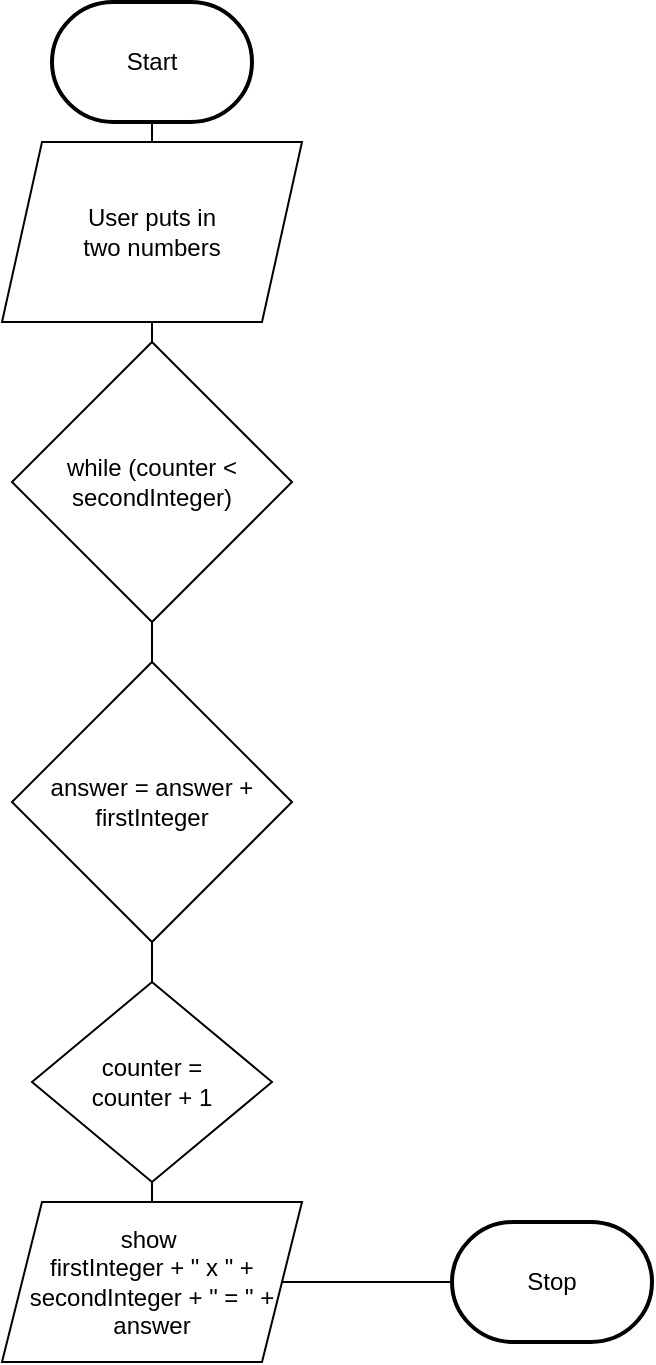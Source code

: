 <mxfile>
    <diagram id="HIP3nbAZw_EuaXWnEj3U" name="Page-1">
        <mxGraphModel dx="1086" dy="743" grid="1" gridSize="10" guides="1" tooltips="1" connect="1" arrows="1" fold="1" page="1" pageScale="1" pageWidth="850" pageHeight="1100" math="0" shadow="0">
            <root>
                <mxCell id="0"/>
                <mxCell id="1" parent="0"/>
                <mxCell id="2" value="Start" style="strokeWidth=2;html=1;shape=mxgraph.flowchart.terminator;whiteSpace=wrap;" parent="1" vertex="1">
                    <mxGeometry x="160" y="10" width="100" height="60" as="geometry"/>
                </mxCell>
                <mxCell id="3" value="Stop" style="strokeWidth=2;html=1;shape=mxgraph.flowchart.terminator;whiteSpace=wrap;" parent="1" vertex="1">
                    <mxGeometry x="360" y="620" width="100" height="60" as="geometry"/>
                </mxCell>
                <mxCell id="6" value="" style="edgeStyle=orthogonalEdgeStyle;html=1;rounded=0;endArrow=none;startArrow=none;" parent="1" source="21" target="3" edge="1">
                    <mxGeometry relative="1" as="geometry">
                        <mxPoint x="210" y="100" as="sourcePoint"/>
                        <mxPoint x="210" y="130" as="targetPoint"/>
                    </mxGeometry>
                </mxCell>
                <mxCell id="20" value="" style="edgeStyle=orthogonalEdgeStyle;html=1;rounded=0;endArrow=none;" parent="1" source="2" target="19" edge="1">
                    <mxGeometry relative="1" as="geometry">
                        <mxPoint x="210" y="100" as="sourcePoint"/>
                        <mxPoint x="210" y="270" as="targetPoint"/>
                    </mxGeometry>
                </mxCell>
                <mxCell id="19" value="User puts in &lt;br&gt;two numbers" style="shape=parallelogram;perimeter=parallelogramPerimeter;whiteSpace=wrap;html=1;fixedSize=1;" parent="1" vertex="1">
                    <mxGeometry x="135" y="80" width="150" height="90" as="geometry"/>
                </mxCell>
                <mxCell id="22" value="" style="edgeStyle=orthogonalEdgeStyle;html=1;rounded=0;endArrow=none;startArrow=none;" edge="1" parent="1" source="28" target="21">
                    <mxGeometry relative="1" as="geometry">
                        <mxPoint x="210" y="210" as="sourcePoint"/>
                        <mxPoint x="210" y="590" as="targetPoint"/>
                    </mxGeometry>
                </mxCell>
                <mxCell id="21" value="show&amp;nbsp;&lt;br&gt;firstInteger + &quot; x &quot; + secondInteger + &quot; = &quot; + answer" style="shape=parallelogram;perimeter=parallelogramPerimeter;whiteSpace=wrap;html=1;fixedSize=1;" vertex="1" parent="1">
                    <mxGeometry x="135" y="610" width="150" height="80" as="geometry"/>
                </mxCell>
                <mxCell id="24" value="" style="edgeStyle=orthogonalEdgeStyle;html=1;rounded=0;endArrow=none;startArrow=none;" edge="1" parent="1" source="19" target="23">
                    <mxGeometry relative="1" as="geometry">
                        <mxPoint x="210" y="210" as="sourcePoint"/>
                        <mxPoint x="210" y="480" as="targetPoint"/>
                    </mxGeometry>
                </mxCell>
                <mxCell id="23" value="while (counter &amp;lt; secondInteger)" style="rhombus;whiteSpace=wrap;html=1;" vertex="1" parent="1">
                    <mxGeometry x="140" y="180" width="140" height="140" as="geometry"/>
                </mxCell>
                <mxCell id="26" value="" style="edgeStyle=orthogonalEdgeStyle;html=1;rounded=0;endArrow=none;startArrow=none;" edge="1" parent="1" source="23" target="25">
                    <mxGeometry relative="1" as="geometry">
                        <mxPoint x="210" y="370" as="sourcePoint"/>
                        <mxPoint x="210" y="560" as="targetPoint"/>
                    </mxGeometry>
                </mxCell>
                <mxCell id="25" value="answer = answer + firstInteger" style="rhombus;whiteSpace=wrap;html=1;" vertex="1" parent="1">
                    <mxGeometry x="140" y="340" width="140" height="140" as="geometry"/>
                </mxCell>
                <mxCell id="29" value="" style="edgeStyle=orthogonalEdgeStyle;html=1;rounded=0;endArrow=none;startArrow=none;" edge="1" parent="1" source="25" target="28">
                    <mxGeometry relative="1" as="geometry">
                        <mxPoint x="210" y="480" as="sourcePoint"/>
                        <mxPoint x="210" y="610" as="targetPoint"/>
                    </mxGeometry>
                </mxCell>
                <mxCell id="28" value="counter = &lt;br&gt;counter + 1" style="rhombus;whiteSpace=wrap;html=1;" vertex="1" parent="1">
                    <mxGeometry x="150" y="500" width="120" height="100" as="geometry"/>
                </mxCell>
            </root>
        </mxGraphModel>
    </diagram>
</mxfile>